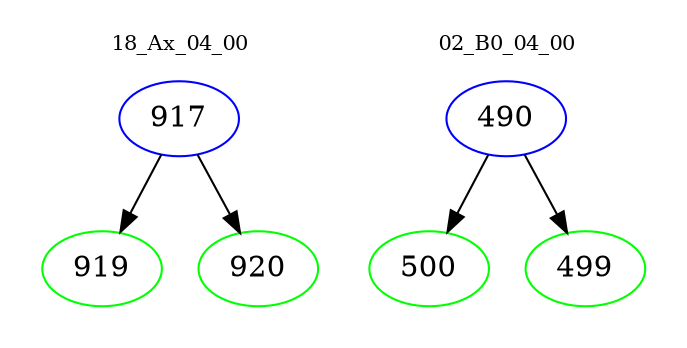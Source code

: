 digraph{
subgraph cluster_0 {
color = white
label = "18_Ax_04_00";
fontsize=10;
T0_917 [label="917", color="blue"]
T0_917 -> T0_919 [color="black"]
T0_919 [label="919", color="green"]
T0_917 -> T0_920 [color="black"]
T0_920 [label="920", color="green"]
}
subgraph cluster_1 {
color = white
label = "02_B0_04_00";
fontsize=10;
T1_490 [label="490", color="blue"]
T1_490 -> T1_500 [color="black"]
T1_500 [label="500", color="green"]
T1_490 -> T1_499 [color="black"]
T1_499 [label="499", color="green"]
}
}
